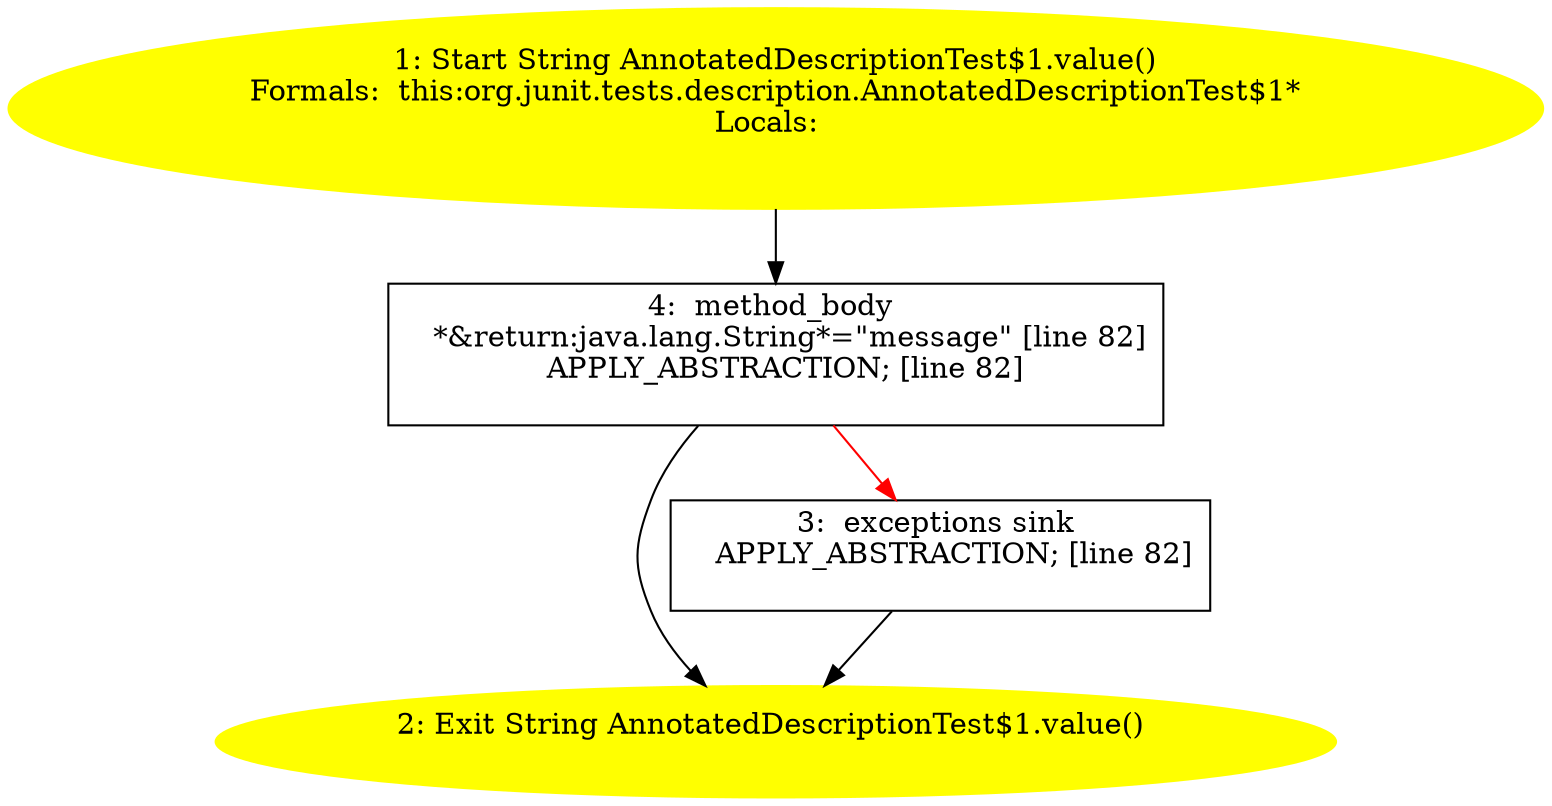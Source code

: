 /* @generated */
digraph cfg {
"org.junit.tests.description.AnnotatedDescriptionTest$1.value():java.lang.String.2d0376e69633b0d2f199c34440289ebc_1" [label="1: Start String AnnotatedDescriptionTest$1.value()\nFormals:  this:org.junit.tests.description.AnnotatedDescriptionTest$1*\nLocals:  \n  " color=yellow style=filled]
	

	 "org.junit.tests.description.AnnotatedDescriptionTest$1.value():java.lang.String.2d0376e69633b0d2f199c34440289ebc_1" -> "org.junit.tests.description.AnnotatedDescriptionTest$1.value():java.lang.String.2d0376e69633b0d2f199c34440289ebc_4" ;
"org.junit.tests.description.AnnotatedDescriptionTest$1.value():java.lang.String.2d0376e69633b0d2f199c34440289ebc_2" [label="2: Exit String AnnotatedDescriptionTest$1.value() \n  " color=yellow style=filled]
	

"org.junit.tests.description.AnnotatedDescriptionTest$1.value():java.lang.String.2d0376e69633b0d2f199c34440289ebc_3" [label="3:  exceptions sink \n   APPLY_ABSTRACTION; [line 82]\n " shape="box"]
	

	 "org.junit.tests.description.AnnotatedDescriptionTest$1.value():java.lang.String.2d0376e69633b0d2f199c34440289ebc_3" -> "org.junit.tests.description.AnnotatedDescriptionTest$1.value():java.lang.String.2d0376e69633b0d2f199c34440289ebc_2" ;
"org.junit.tests.description.AnnotatedDescriptionTest$1.value():java.lang.String.2d0376e69633b0d2f199c34440289ebc_4" [label="4:  method_body \n   *&return:java.lang.String*=\"message\" [line 82]\n  APPLY_ABSTRACTION; [line 82]\n " shape="box"]
	

	 "org.junit.tests.description.AnnotatedDescriptionTest$1.value():java.lang.String.2d0376e69633b0d2f199c34440289ebc_4" -> "org.junit.tests.description.AnnotatedDescriptionTest$1.value():java.lang.String.2d0376e69633b0d2f199c34440289ebc_2" ;
	 "org.junit.tests.description.AnnotatedDescriptionTest$1.value():java.lang.String.2d0376e69633b0d2f199c34440289ebc_4" -> "org.junit.tests.description.AnnotatedDescriptionTest$1.value():java.lang.String.2d0376e69633b0d2f199c34440289ebc_3" [color="red" ];
}

